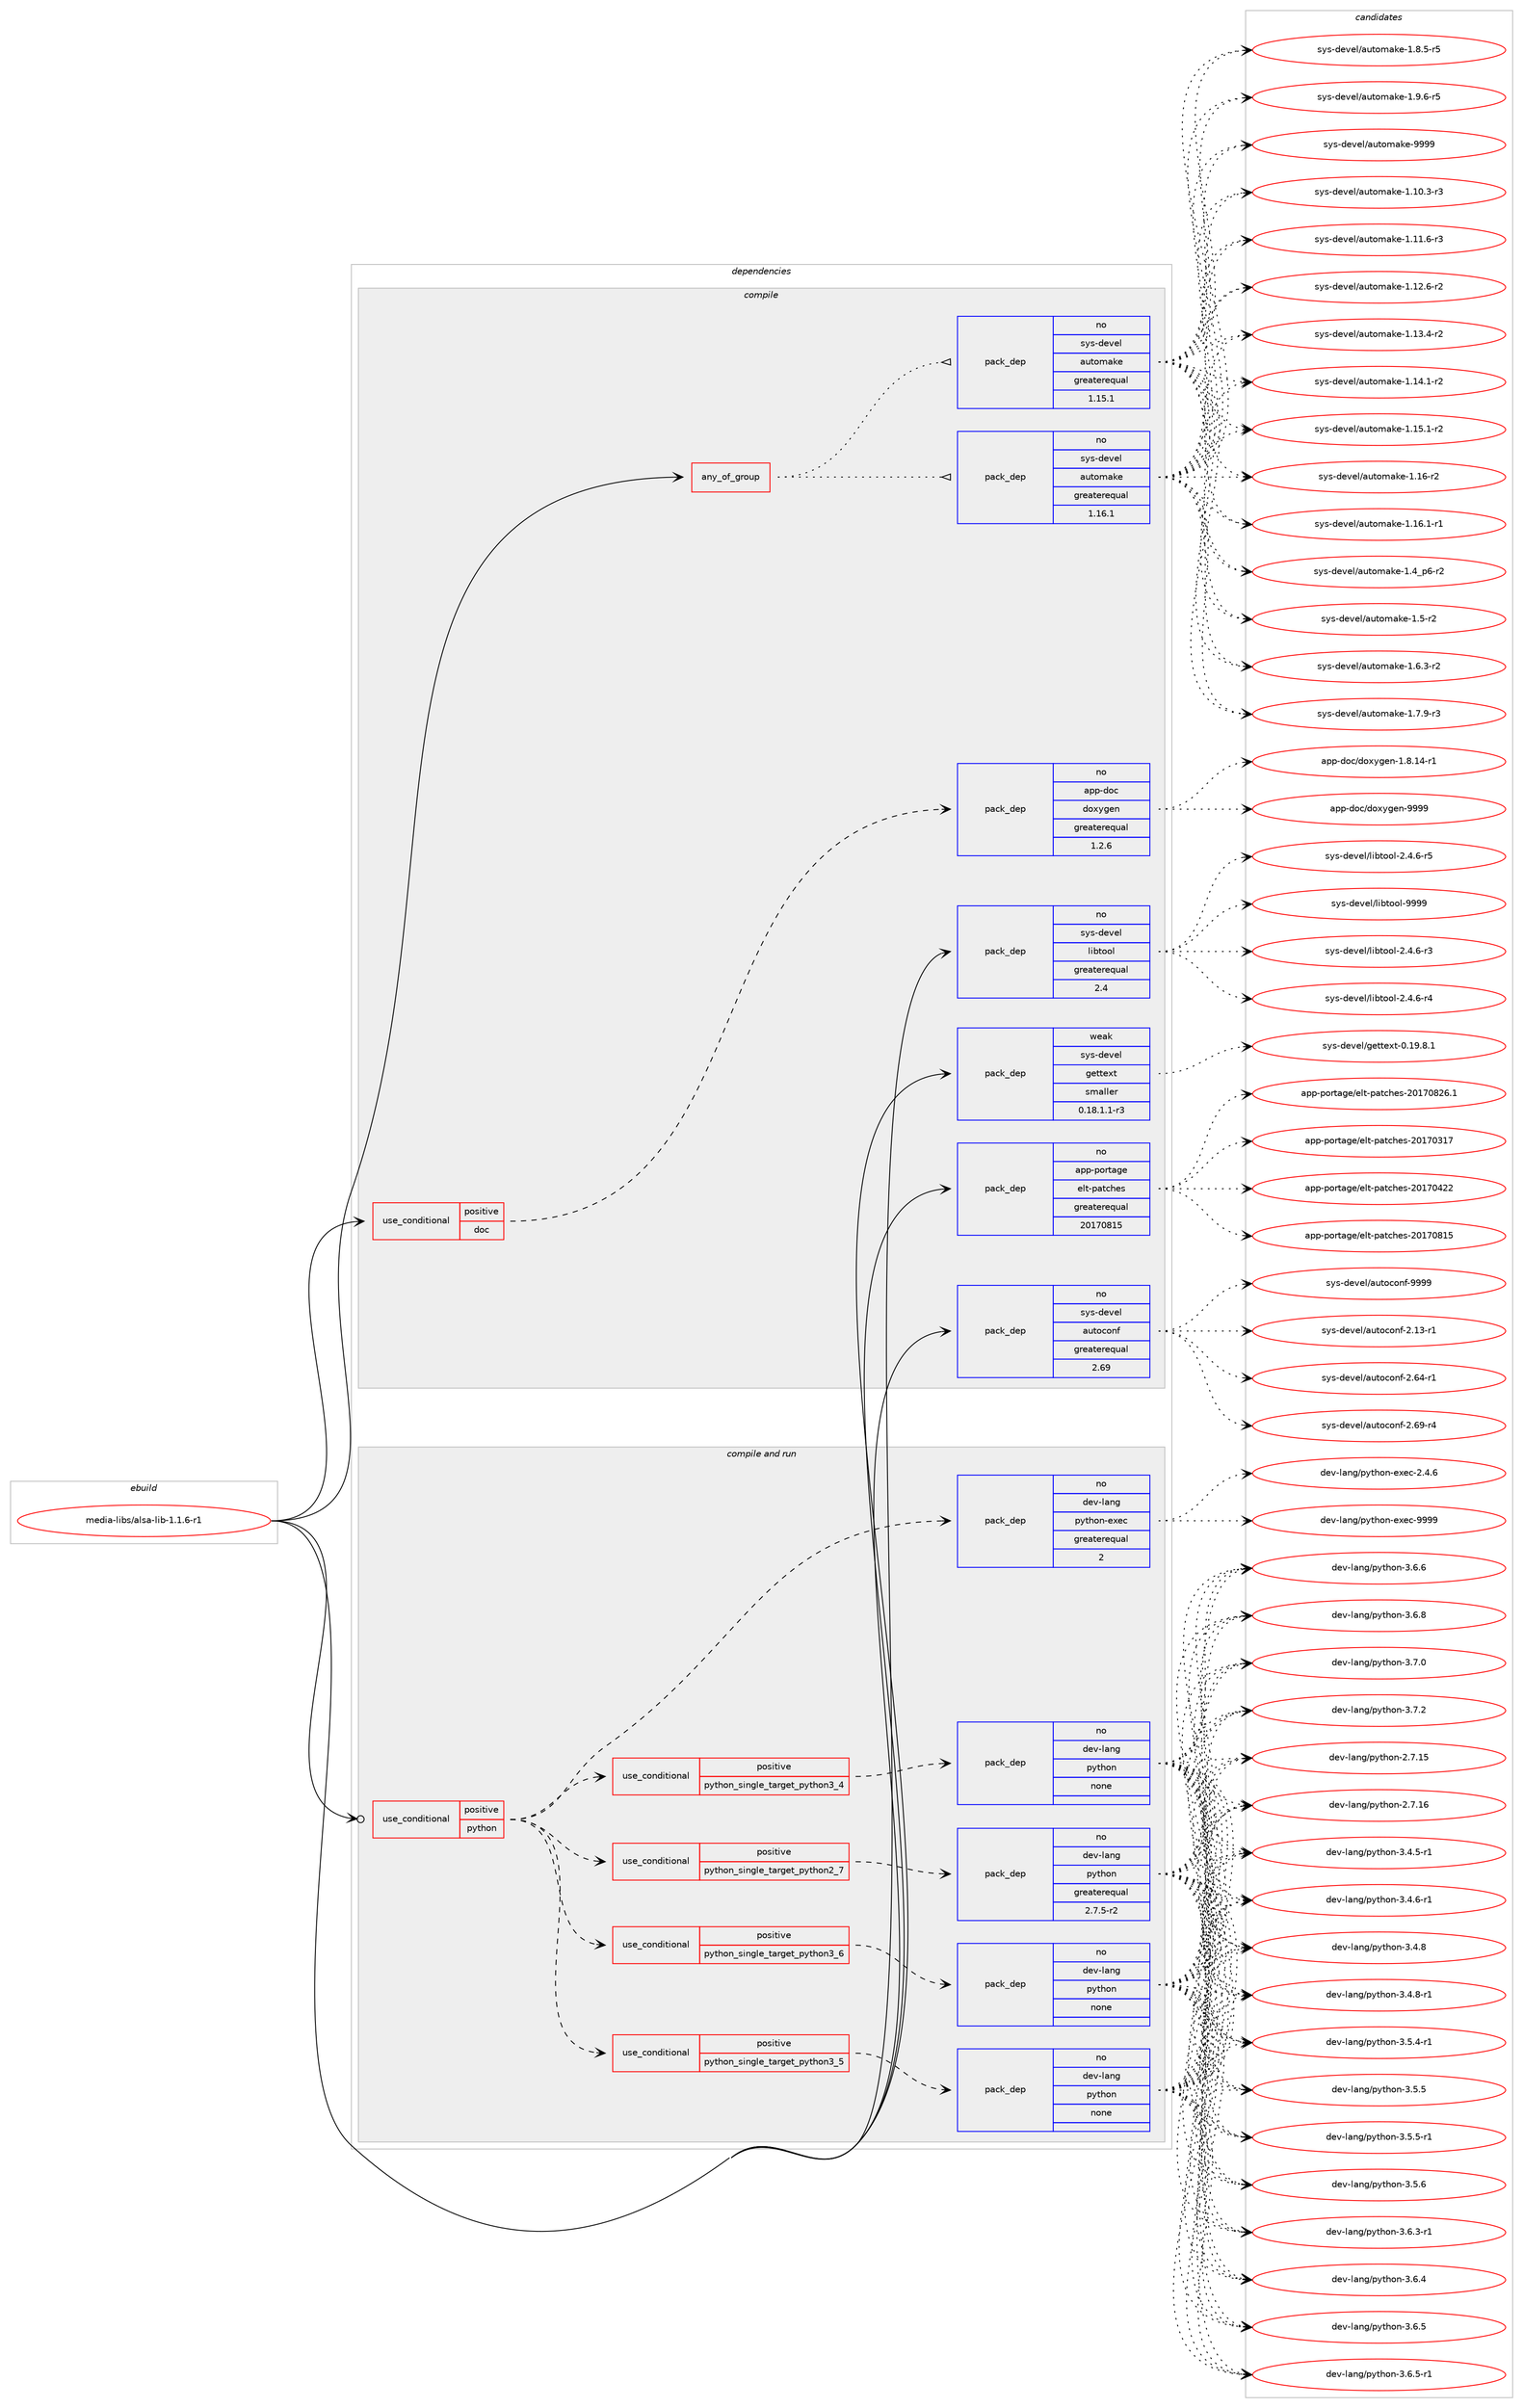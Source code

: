 digraph prolog {

# *************
# Graph options
# *************

newrank=true;
concentrate=true;
compound=true;
graph [rankdir=LR,fontname=Helvetica,fontsize=10,ranksep=1.5];#, ranksep=2.5, nodesep=0.2];
edge  [arrowhead=vee];
node  [fontname=Helvetica,fontsize=10];

# **********
# The ebuild
# **********

subgraph cluster_leftcol {
color=gray;
rank=same;
label=<<i>ebuild</i>>;
id [label="media-libs/alsa-lib-1.1.6-r1", color=red, width=4, href="../media-libs/alsa-lib-1.1.6-r1.svg"];
}

# ****************
# The dependencies
# ****************

subgraph cluster_midcol {
color=gray;
label=<<i>dependencies</i>>;
subgraph cluster_compile {
fillcolor="#eeeeee";
style=filled;
label=<<i>compile</i>>;
subgraph any24962 {
dependency1608796 [label=<<TABLE BORDER="0" CELLBORDER="1" CELLSPACING="0" CELLPADDING="4"><TR><TD CELLPADDING="10">any_of_group</TD></TR></TABLE>>, shape=none, color=red];subgraph pack1149674 {
dependency1608797 [label=<<TABLE BORDER="0" CELLBORDER="1" CELLSPACING="0" CELLPADDING="4" WIDTH="220"><TR><TD ROWSPAN="6" CELLPADDING="30">pack_dep</TD></TR><TR><TD WIDTH="110">no</TD></TR><TR><TD>sys-devel</TD></TR><TR><TD>automake</TD></TR><TR><TD>greaterequal</TD></TR><TR><TD>1.16.1</TD></TR></TABLE>>, shape=none, color=blue];
}
dependency1608796:e -> dependency1608797:w [weight=20,style="dotted",arrowhead="oinv"];
subgraph pack1149675 {
dependency1608798 [label=<<TABLE BORDER="0" CELLBORDER="1" CELLSPACING="0" CELLPADDING="4" WIDTH="220"><TR><TD ROWSPAN="6" CELLPADDING="30">pack_dep</TD></TR><TR><TD WIDTH="110">no</TD></TR><TR><TD>sys-devel</TD></TR><TR><TD>automake</TD></TR><TR><TD>greaterequal</TD></TR><TR><TD>1.15.1</TD></TR></TABLE>>, shape=none, color=blue];
}
dependency1608796:e -> dependency1608798:w [weight=20,style="dotted",arrowhead="oinv"];
}
id:e -> dependency1608796:w [weight=20,style="solid",arrowhead="vee"];
subgraph cond433469 {
dependency1608799 [label=<<TABLE BORDER="0" CELLBORDER="1" CELLSPACING="0" CELLPADDING="4"><TR><TD ROWSPAN="3" CELLPADDING="10">use_conditional</TD></TR><TR><TD>positive</TD></TR><TR><TD>doc</TD></TR></TABLE>>, shape=none, color=red];
subgraph pack1149676 {
dependency1608800 [label=<<TABLE BORDER="0" CELLBORDER="1" CELLSPACING="0" CELLPADDING="4" WIDTH="220"><TR><TD ROWSPAN="6" CELLPADDING="30">pack_dep</TD></TR><TR><TD WIDTH="110">no</TD></TR><TR><TD>app-doc</TD></TR><TR><TD>doxygen</TD></TR><TR><TD>greaterequal</TD></TR><TR><TD>1.2.6</TD></TR></TABLE>>, shape=none, color=blue];
}
dependency1608799:e -> dependency1608800:w [weight=20,style="dashed",arrowhead="vee"];
}
id:e -> dependency1608799:w [weight=20,style="solid",arrowhead="vee"];
subgraph pack1149677 {
dependency1608801 [label=<<TABLE BORDER="0" CELLBORDER="1" CELLSPACING="0" CELLPADDING="4" WIDTH="220"><TR><TD ROWSPAN="6" CELLPADDING="30">pack_dep</TD></TR><TR><TD WIDTH="110">no</TD></TR><TR><TD>app-portage</TD></TR><TR><TD>elt-patches</TD></TR><TR><TD>greaterequal</TD></TR><TR><TD>20170815</TD></TR></TABLE>>, shape=none, color=blue];
}
id:e -> dependency1608801:w [weight=20,style="solid",arrowhead="vee"];
subgraph pack1149678 {
dependency1608802 [label=<<TABLE BORDER="0" CELLBORDER="1" CELLSPACING="0" CELLPADDING="4" WIDTH="220"><TR><TD ROWSPAN="6" CELLPADDING="30">pack_dep</TD></TR><TR><TD WIDTH="110">no</TD></TR><TR><TD>sys-devel</TD></TR><TR><TD>autoconf</TD></TR><TR><TD>greaterequal</TD></TR><TR><TD>2.69</TD></TR></TABLE>>, shape=none, color=blue];
}
id:e -> dependency1608802:w [weight=20,style="solid",arrowhead="vee"];
subgraph pack1149679 {
dependency1608803 [label=<<TABLE BORDER="0" CELLBORDER="1" CELLSPACING="0" CELLPADDING="4" WIDTH="220"><TR><TD ROWSPAN="6" CELLPADDING="30">pack_dep</TD></TR><TR><TD WIDTH="110">no</TD></TR><TR><TD>sys-devel</TD></TR><TR><TD>libtool</TD></TR><TR><TD>greaterequal</TD></TR><TR><TD>2.4</TD></TR></TABLE>>, shape=none, color=blue];
}
id:e -> dependency1608803:w [weight=20,style="solid",arrowhead="vee"];
subgraph pack1149680 {
dependency1608804 [label=<<TABLE BORDER="0" CELLBORDER="1" CELLSPACING="0" CELLPADDING="4" WIDTH="220"><TR><TD ROWSPAN="6" CELLPADDING="30">pack_dep</TD></TR><TR><TD WIDTH="110">weak</TD></TR><TR><TD>sys-devel</TD></TR><TR><TD>gettext</TD></TR><TR><TD>smaller</TD></TR><TR><TD>0.18.1.1-r3</TD></TR></TABLE>>, shape=none, color=blue];
}
id:e -> dependency1608804:w [weight=20,style="solid",arrowhead="vee"];
}
subgraph cluster_compileandrun {
fillcolor="#eeeeee";
style=filled;
label=<<i>compile and run</i>>;
subgraph cond433470 {
dependency1608805 [label=<<TABLE BORDER="0" CELLBORDER="1" CELLSPACING="0" CELLPADDING="4"><TR><TD ROWSPAN="3" CELLPADDING="10">use_conditional</TD></TR><TR><TD>positive</TD></TR><TR><TD>python</TD></TR></TABLE>>, shape=none, color=red];
subgraph cond433471 {
dependency1608806 [label=<<TABLE BORDER="0" CELLBORDER="1" CELLSPACING="0" CELLPADDING="4"><TR><TD ROWSPAN="3" CELLPADDING="10">use_conditional</TD></TR><TR><TD>positive</TD></TR><TR><TD>python_single_target_python2_7</TD></TR></TABLE>>, shape=none, color=red];
subgraph pack1149681 {
dependency1608807 [label=<<TABLE BORDER="0" CELLBORDER="1" CELLSPACING="0" CELLPADDING="4" WIDTH="220"><TR><TD ROWSPAN="6" CELLPADDING="30">pack_dep</TD></TR><TR><TD WIDTH="110">no</TD></TR><TR><TD>dev-lang</TD></TR><TR><TD>python</TD></TR><TR><TD>greaterequal</TD></TR><TR><TD>2.7.5-r2</TD></TR></TABLE>>, shape=none, color=blue];
}
dependency1608806:e -> dependency1608807:w [weight=20,style="dashed",arrowhead="vee"];
}
dependency1608805:e -> dependency1608806:w [weight=20,style="dashed",arrowhead="vee"];
subgraph cond433472 {
dependency1608808 [label=<<TABLE BORDER="0" CELLBORDER="1" CELLSPACING="0" CELLPADDING="4"><TR><TD ROWSPAN="3" CELLPADDING="10">use_conditional</TD></TR><TR><TD>positive</TD></TR><TR><TD>python_single_target_python3_4</TD></TR></TABLE>>, shape=none, color=red];
subgraph pack1149682 {
dependency1608809 [label=<<TABLE BORDER="0" CELLBORDER="1" CELLSPACING="0" CELLPADDING="4" WIDTH="220"><TR><TD ROWSPAN="6" CELLPADDING="30">pack_dep</TD></TR><TR><TD WIDTH="110">no</TD></TR><TR><TD>dev-lang</TD></TR><TR><TD>python</TD></TR><TR><TD>none</TD></TR><TR><TD></TD></TR></TABLE>>, shape=none, color=blue];
}
dependency1608808:e -> dependency1608809:w [weight=20,style="dashed",arrowhead="vee"];
}
dependency1608805:e -> dependency1608808:w [weight=20,style="dashed",arrowhead="vee"];
subgraph cond433473 {
dependency1608810 [label=<<TABLE BORDER="0" CELLBORDER="1" CELLSPACING="0" CELLPADDING="4"><TR><TD ROWSPAN="3" CELLPADDING="10">use_conditional</TD></TR><TR><TD>positive</TD></TR><TR><TD>python_single_target_python3_5</TD></TR></TABLE>>, shape=none, color=red];
subgraph pack1149683 {
dependency1608811 [label=<<TABLE BORDER="0" CELLBORDER="1" CELLSPACING="0" CELLPADDING="4" WIDTH="220"><TR><TD ROWSPAN="6" CELLPADDING="30">pack_dep</TD></TR><TR><TD WIDTH="110">no</TD></TR><TR><TD>dev-lang</TD></TR><TR><TD>python</TD></TR><TR><TD>none</TD></TR><TR><TD></TD></TR></TABLE>>, shape=none, color=blue];
}
dependency1608810:e -> dependency1608811:w [weight=20,style="dashed",arrowhead="vee"];
}
dependency1608805:e -> dependency1608810:w [weight=20,style="dashed",arrowhead="vee"];
subgraph cond433474 {
dependency1608812 [label=<<TABLE BORDER="0" CELLBORDER="1" CELLSPACING="0" CELLPADDING="4"><TR><TD ROWSPAN="3" CELLPADDING="10">use_conditional</TD></TR><TR><TD>positive</TD></TR><TR><TD>python_single_target_python3_6</TD></TR></TABLE>>, shape=none, color=red];
subgraph pack1149684 {
dependency1608813 [label=<<TABLE BORDER="0" CELLBORDER="1" CELLSPACING="0" CELLPADDING="4" WIDTH="220"><TR><TD ROWSPAN="6" CELLPADDING="30">pack_dep</TD></TR><TR><TD WIDTH="110">no</TD></TR><TR><TD>dev-lang</TD></TR><TR><TD>python</TD></TR><TR><TD>none</TD></TR><TR><TD></TD></TR></TABLE>>, shape=none, color=blue];
}
dependency1608812:e -> dependency1608813:w [weight=20,style="dashed",arrowhead="vee"];
}
dependency1608805:e -> dependency1608812:w [weight=20,style="dashed",arrowhead="vee"];
subgraph pack1149685 {
dependency1608814 [label=<<TABLE BORDER="0" CELLBORDER="1" CELLSPACING="0" CELLPADDING="4" WIDTH="220"><TR><TD ROWSPAN="6" CELLPADDING="30">pack_dep</TD></TR><TR><TD WIDTH="110">no</TD></TR><TR><TD>dev-lang</TD></TR><TR><TD>python-exec</TD></TR><TR><TD>greaterequal</TD></TR><TR><TD>2</TD></TR></TABLE>>, shape=none, color=blue];
}
dependency1608805:e -> dependency1608814:w [weight=20,style="dashed",arrowhead="vee"];
}
id:e -> dependency1608805:w [weight=20,style="solid",arrowhead="odotvee"];
}
subgraph cluster_run {
fillcolor="#eeeeee";
style=filled;
label=<<i>run</i>>;
}
}

# **************
# The candidates
# **************

subgraph cluster_choices {
rank=same;
color=gray;
label=<<i>candidates</i>>;

subgraph choice1149674 {
color=black;
nodesep=1;
choice11512111545100101118101108479711711611110997107101454946494846514511451 [label="sys-devel/automake-1.10.3-r3", color=red, width=4,href="../sys-devel/automake-1.10.3-r3.svg"];
choice11512111545100101118101108479711711611110997107101454946494946544511451 [label="sys-devel/automake-1.11.6-r3", color=red, width=4,href="../sys-devel/automake-1.11.6-r3.svg"];
choice11512111545100101118101108479711711611110997107101454946495046544511450 [label="sys-devel/automake-1.12.6-r2", color=red, width=4,href="../sys-devel/automake-1.12.6-r2.svg"];
choice11512111545100101118101108479711711611110997107101454946495146524511450 [label="sys-devel/automake-1.13.4-r2", color=red, width=4,href="../sys-devel/automake-1.13.4-r2.svg"];
choice11512111545100101118101108479711711611110997107101454946495246494511450 [label="sys-devel/automake-1.14.1-r2", color=red, width=4,href="../sys-devel/automake-1.14.1-r2.svg"];
choice11512111545100101118101108479711711611110997107101454946495346494511450 [label="sys-devel/automake-1.15.1-r2", color=red, width=4,href="../sys-devel/automake-1.15.1-r2.svg"];
choice1151211154510010111810110847971171161111099710710145494649544511450 [label="sys-devel/automake-1.16-r2", color=red, width=4,href="../sys-devel/automake-1.16-r2.svg"];
choice11512111545100101118101108479711711611110997107101454946495446494511449 [label="sys-devel/automake-1.16.1-r1", color=red, width=4,href="../sys-devel/automake-1.16.1-r1.svg"];
choice115121115451001011181011084797117116111109971071014549465295112544511450 [label="sys-devel/automake-1.4_p6-r2", color=red, width=4,href="../sys-devel/automake-1.4_p6-r2.svg"];
choice11512111545100101118101108479711711611110997107101454946534511450 [label="sys-devel/automake-1.5-r2", color=red, width=4,href="../sys-devel/automake-1.5-r2.svg"];
choice115121115451001011181011084797117116111109971071014549465446514511450 [label="sys-devel/automake-1.6.3-r2", color=red, width=4,href="../sys-devel/automake-1.6.3-r2.svg"];
choice115121115451001011181011084797117116111109971071014549465546574511451 [label="sys-devel/automake-1.7.9-r3", color=red, width=4,href="../sys-devel/automake-1.7.9-r3.svg"];
choice115121115451001011181011084797117116111109971071014549465646534511453 [label="sys-devel/automake-1.8.5-r5", color=red, width=4,href="../sys-devel/automake-1.8.5-r5.svg"];
choice115121115451001011181011084797117116111109971071014549465746544511453 [label="sys-devel/automake-1.9.6-r5", color=red, width=4,href="../sys-devel/automake-1.9.6-r5.svg"];
choice115121115451001011181011084797117116111109971071014557575757 [label="sys-devel/automake-9999", color=red, width=4,href="../sys-devel/automake-9999.svg"];
dependency1608797:e -> choice11512111545100101118101108479711711611110997107101454946494846514511451:w [style=dotted,weight="100"];
dependency1608797:e -> choice11512111545100101118101108479711711611110997107101454946494946544511451:w [style=dotted,weight="100"];
dependency1608797:e -> choice11512111545100101118101108479711711611110997107101454946495046544511450:w [style=dotted,weight="100"];
dependency1608797:e -> choice11512111545100101118101108479711711611110997107101454946495146524511450:w [style=dotted,weight="100"];
dependency1608797:e -> choice11512111545100101118101108479711711611110997107101454946495246494511450:w [style=dotted,weight="100"];
dependency1608797:e -> choice11512111545100101118101108479711711611110997107101454946495346494511450:w [style=dotted,weight="100"];
dependency1608797:e -> choice1151211154510010111810110847971171161111099710710145494649544511450:w [style=dotted,weight="100"];
dependency1608797:e -> choice11512111545100101118101108479711711611110997107101454946495446494511449:w [style=dotted,weight="100"];
dependency1608797:e -> choice115121115451001011181011084797117116111109971071014549465295112544511450:w [style=dotted,weight="100"];
dependency1608797:e -> choice11512111545100101118101108479711711611110997107101454946534511450:w [style=dotted,weight="100"];
dependency1608797:e -> choice115121115451001011181011084797117116111109971071014549465446514511450:w [style=dotted,weight="100"];
dependency1608797:e -> choice115121115451001011181011084797117116111109971071014549465546574511451:w [style=dotted,weight="100"];
dependency1608797:e -> choice115121115451001011181011084797117116111109971071014549465646534511453:w [style=dotted,weight="100"];
dependency1608797:e -> choice115121115451001011181011084797117116111109971071014549465746544511453:w [style=dotted,weight="100"];
dependency1608797:e -> choice115121115451001011181011084797117116111109971071014557575757:w [style=dotted,weight="100"];
}
subgraph choice1149675 {
color=black;
nodesep=1;
choice11512111545100101118101108479711711611110997107101454946494846514511451 [label="sys-devel/automake-1.10.3-r3", color=red, width=4,href="../sys-devel/automake-1.10.3-r3.svg"];
choice11512111545100101118101108479711711611110997107101454946494946544511451 [label="sys-devel/automake-1.11.6-r3", color=red, width=4,href="../sys-devel/automake-1.11.6-r3.svg"];
choice11512111545100101118101108479711711611110997107101454946495046544511450 [label="sys-devel/automake-1.12.6-r2", color=red, width=4,href="../sys-devel/automake-1.12.6-r2.svg"];
choice11512111545100101118101108479711711611110997107101454946495146524511450 [label="sys-devel/automake-1.13.4-r2", color=red, width=4,href="../sys-devel/automake-1.13.4-r2.svg"];
choice11512111545100101118101108479711711611110997107101454946495246494511450 [label="sys-devel/automake-1.14.1-r2", color=red, width=4,href="../sys-devel/automake-1.14.1-r2.svg"];
choice11512111545100101118101108479711711611110997107101454946495346494511450 [label="sys-devel/automake-1.15.1-r2", color=red, width=4,href="../sys-devel/automake-1.15.1-r2.svg"];
choice1151211154510010111810110847971171161111099710710145494649544511450 [label="sys-devel/automake-1.16-r2", color=red, width=4,href="../sys-devel/automake-1.16-r2.svg"];
choice11512111545100101118101108479711711611110997107101454946495446494511449 [label="sys-devel/automake-1.16.1-r1", color=red, width=4,href="../sys-devel/automake-1.16.1-r1.svg"];
choice115121115451001011181011084797117116111109971071014549465295112544511450 [label="sys-devel/automake-1.4_p6-r2", color=red, width=4,href="../sys-devel/automake-1.4_p6-r2.svg"];
choice11512111545100101118101108479711711611110997107101454946534511450 [label="sys-devel/automake-1.5-r2", color=red, width=4,href="../sys-devel/automake-1.5-r2.svg"];
choice115121115451001011181011084797117116111109971071014549465446514511450 [label="sys-devel/automake-1.6.3-r2", color=red, width=4,href="../sys-devel/automake-1.6.3-r2.svg"];
choice115121115451001011181011084797117116111109971071014549465546574511451 [label="sys-devel/automake-1.7.9-r3", color=red, width=4,href="../sys-devel/automake-1.7.9-r3.svg"];
choice115121115451001011181011084797117116111109971071014549465646534511453 [label="sys-devel/automake-1.8.5-r5", color=red, width=4,href="../sys-devel/automake-1.8.5-r5.svg"];
choice115121115451001011181011084797117116111109971071014549465746544511453 [label="sys-devel/automake-1.9.6-r5", color=red, width=4,href="../sys-devel/automake-1.9.6-r5.svg"];
choice115121115451001011181011084797117116111109971071014557575757 [label="sys-devel/automake-9999", color=red, width=4,href="../sys-devel/automake-9999.svg"];
dependency1608798:e -> choice11512111545100101118101108479711711611110997107101454946494846514511451:w [style=dotted,weight="100"];
dependency1608798:e -> choice11512111545100101118101108479711711611110997107101454946494946544511451:w [style=dotted,weight="100"];
dependency1608798:e -> choice11512111545100101118101108479711711611110997107101454946495046544511450:w [style=dotted,weight="100"];
dependency1608798:e -> choice11512111545100101118101108479711711611110997107101454946495146524511450:w [style=dotted,weight="100"];
dependency1608798:e -> choice11512111545100101118101108479711711611110997107101454946495246494511450:w [style=dotted,weight="100"];
dependency1608798:e -> choice11512111545100101118101108479711711611110997107101454946495346494511450:w [style=dotted,weight="100"];
dependency1608798:e -> choice1151211154510010111810110847971171161111099710710145494649544511450:w [style=dotted,weight="100"];
dependency1608798:e -> choice11512111545100101118101108479711711611110997107101454946495446494511449:w [style=dotted,weight="100"];
dependency1608798:e -> choice115121115451001011181011084797117116111109971071014549465295112544511450:w [style=dotted,weight="100"];
dependency1608798:e -> choice11512111545100101118101108479711711611110997107101454946534511450:w [style=dotted,weight="100"];
dependency1608798:e -> choice115121115451001011181011084797117116111109971071014549465446514511450:w [style=dotted,weight="100"];
dependency1608798:e -> choice115121115451001011181011084797117116111109971071014549465546574511451:w [style=dotted,weight="100"];
dependency1608798:e -> choice115121115451001011181011084797117116111109971071014549465646534511453:w [style=dotted,weight="100"];
dependency1608798:e -> choice115121115451001011181011084797117116111109971071014549465746544511453:w [style=dotted,weight="100"];
dependency1608798:e -> choice115121115451001011181011084797117116111109971071014557575757:w [style=dotted,weight="100"];
}
subgraph choice1149676 {
color=black;
nodesep=1;
choice97112112451001119947100111120121103101110454946564649524511449 [label="app-doc/doxygen-1.8.14-r1", color=red, width=4,href="../app-doc/doxygen-1.8.14-r1.svg"];
choice971121124510011199471001111201211031011104557575757 [label="app-doc/doxygen-9999", color=red, width=4,href="../app-doc/doxygen-9999.svg"];
dependency1608800:e -> choice97112112451001119947100111120121103101110454946564649524511449:w [style=dotted,weight="100"];
dependency1608800:e -> choice971121124510011199471001111201211031011104557575757:w [style=dotted,weight="100"];
}
subgraph choice1149677 {
color=black;
nodesep=1;
choice97112112451121111141169710310147101108116451129711699104101115455048495548514955 [label="app-portage/elt-patches-20170317", color=red, width=4,href="../app-portage/elt-patches-20170317.svg"];
choice97112112451121111141169710310147101108116451129711699104101115455048495548525050 [label="app-portage/elt-patches-20170422", color=red, width=4,href="../app-portage/elt-patches-20170422.svg"];
choice97112112451121111141169710310147101108116451129711699104101115455048495548564953 [label="app-portage/elt-patches-20170815", color=red, width=4,href="../app-portage/elt-patches-20170815.svg"];
choice971121124511211111411697103101471011081164511297116991041011154550484955485650544649 [label="app-portage/elt-patches-20170826.1", color=red, width=4,href="../app-portage/elt-patches-20170826.1.svg"];
dependency1608801:e -> choice97112112451121111141169710310147101108116451129711699104101115455048495548514955:w [style=dotted,weight="100"];
dependency1608801:e -> choice97112112451121111141169710310147101108116451129711699104101115455048495548525050:w [style=dotted,weight="100"];
dependency1608801:e -> choice97112112451121111141169710310147101108116451129711699104101115455048495548564953:w [style=dotted,weight="100"];
dependency1608801:e -> choice971121124511211111411697103101471011081164511297116991041011154550484955485650544649:w [style=dotted,weight="100"];
}
subgraph choice1149678 {
color=black;
nodesep=1;
choice1151211154510010111810110847971171161119911111010245504649514511449 [label="sys-devel/autoconf-2.13-r1", color=red, width=4,href="../sys-devel/autoconf-2.13-r1.svg"];
choice1151211154510010111810110847971171161119911111010245504654524511449 [label="sys-devel/autoconf-2.64-r1", color=red, width=4,href="../sys-devel/autoconf-2.64-r1.svg"];
choice1151211154510010111810110847971171161119911111010245504654574511452 [label="sys-devel/autoconf-2.69-r4", color=red, width=4,href="../sys-devel/autoconf-2.69-r4.svg"];
choice115121115451001011181011084797117116111991111101024557575757 [label="sys-devel/autoconf-9999", color=red, width=4,href="../sys-devel/autoconf-9999.svg"];
dependency1608802:e -> choice1151211154510010111810110847971171161119911111010245504649514511449:w [style=dotted,weight="100"];
dependency1608802:e -> choice1151211154510010111810110847971171161119911111010245504654524511449:w [style=dotted,weight="100"];
dependency1608802:e -> choice1151211154510010111810110847971171161119911111010245504654574511452:w [style=dotted,weight="100"];
dependency1608802:e -> choice115121115451001011181011084797117116111991111101024557575757:w [style=dotted,weight="100"];
}
subgraph choice1149679 {
color=black;
nodesep=1;
choice1151211154510010111810110847108105981161111111084550465246544511451 [label="sys-devel/libtool-2.4.6-r3", color=red, width=4,href="../sys-devel/libtool-2.4.6-r3.svg"];
choice1151211154510010111810110847108105981161111111084550465246544511452 [label="sys-devel/libtool-2.4.6-r4", color=red, width=4,href="../sys-devel/libtool-2.4.6-r4.svg"];
choice1151211154510010111810110847108105981161111111084550465246544511453 [label="sys-devel/libtool-2.4.6-r5", color=red, width=4,href="../sys-devel/libtool-2.4.6-r5.svg"];
choice1151211154510010111810110847108105981161111111084557575757 [label="sys-devel/libtool-9999", color=red, width=4,href="../sys-devel/libtool-9999.svg"];
dependency1608803:e -> choice1151211154510010111810110847108105981161111111084550465246544511451:w [style=dotted,weight="100"];
dependency1608803:e -> choice1151211154510010111810110847108105981161111111084550465246544511452:w [style=dotted,weight="100"];
dependency1608803:e -> choice1151211154510010111810110847108105981161111111084550465246544511453:w [style=dotted,weight="100"];
dependency1608803:e -> choice1151211154510010111810110847108105981161111111084557575757:w [style=dotted,weight="100"];
}
subgraph choice1149680 {
color=black;
nodesep=1;
choice1151211154510010111810110847103101116116101120116454846495746564649 [label="sys-devel/gettext-0.19.8.1", color=red, width=4,href="../sys-devel/gettext-0.19.8.1.svg"];
dependency1608804:e -> choice1151211154510010111810110847103101116116101120116454846495746564649:w [style=dotted,weight="100"];
}
subgraph choice1149681 {
color=black;
nodesep=1;
choice10010111845108971101034711212111610411111045504655464953 [label="dev-lang/python-2.7.15", color=red, width=4,href="../dev-lang/python-2.7.15.svg"];
choice10010111845108971101034711212111610411111045504655464954 [label="dev-lang/python-2.7.16", color=red, width=4,href="../dev-lang/python-2.7.16.svg"];
choice1001011184510897110103471121211161041111104551465246534511449 [label="dev-lang/python-3.4.5-r1", color=red, width=4,href="../dev-lang/python-3.4.5-r1.svg"];
choice1001011184510897110103471121211161041111104551465246544511449 [label="dev-lang/python-3.4.6-r1", color=red, width=4,href="../dev-lang/python-3.4.6-r1.svg"];
choice100101118451089711010347112121116104111110455146524656 [label="dev-lang/python-3.4.8", color=red, width=4,href="../dev-lang/python-3.4.8.svg"];
choice1001011184510897110103471121211161041111104551465246564511449 [label="dev-lang/python-3.4.8-r1", color=red, width=4,href="../dev-lang/python-3.4.8-r1.svg"];
choice1001011184510897110103471121211161041111104551465346524511449 [label="dev-lang/python-3.5.4-r1", color=red, width=4,href="../dev-lang/python-3.5.4-r1.svg"];
choice100101118451089711010347112121116104111110455146534653 [label="dev-lang/python-3.5.5", color=red, width=4,href="../dev-lang/python-3.5.5.svg"];
choice1001011184510897110103471121211161041111104551465346534511449 [label="dev-lang/python-3.5.5-r1", color=red, width=4,href="../dev-lang/python-3.5.5-r1.svg"];
choice100101118451089711010347112121116104111110455146534654 [label="dev-lang/python-3.5.6", color=red, width=4,href="../dev-lang/python-3.5.6.svg"];
choice1001011184510897110103471121211161041111104551465446514511449 [label="dev-lang/python-3.6.3-r1", color=red, width=4,href="../dev-lang/python-3.6.3-r1.svg"];
choice100101118451089711010347112121116104111110455146544652 [label="dev-lang/python-3.6.4", color=red, width=4,href="../dev-lang/python-3.6.4.svg"];
choice100101118451089711010347112121116104111110455146544653 [label="dev-lang/python-3.6.5", color=red, width=4,href="../dev-lang/python-3.6.5.svg"];
choice1001011184510897110103471121211161041111104551465446534511449 [label="dev-lang/python-3.6.5-r1", color=red, width=4,href="../dev-lang/python-3.6.5-r1.svg"];
choice100101118451089711010347112121116104111110455146544654 [label="dev-lang/python-3.6.6", color=red, width=4,href="../dev-lang/python-3.6.6.svg"];
choice100101118451089711010347112121116104111110455146544656 [label="dev-lang/python-3.6.8", color=red, width=4,href="../dev-lang/python-3.6.8.svg"];
choice100101118451089711010347112121116104111110455146554648 [label="dev-lang/python-3.7.0", color=red, width=4,href="../dev-lang/python-3.7.0.svg"];
choice100101118451089711010347112121116104111110455146554650 [label="dev-lang/python-3.7.2", color=red, width=4,href="../dev-lang/python-3.7.2.svg"];
dependency1608807:e -> choice10010111845108971101034711212111610411111045504655464953:w [style=dotted,weight="100"];
dependency1608807:e -> choice10010111845108971101034711212111610411111045504655464954:w [style=dotted,weight="100"];
dependency1608807:e -> choice1001011184510897110103471121211161041111104551465246534511449:w [style=dotted,weight="100"];
dependency1608807:e -> choice1001011184510897110103471121211161041111104551465246544511449:w [style=dotted,weight="100"];
dependency1608807:e -> choice100101118451089711010347112121116104111110455146524656:w [style=dotted,weight="100"];
dependency1608807:e -> choice1001011184510897110103471121211161041111104551465246564511449:w [style=dotted,weight="100"];
dependency1608807:e -> choice1001011184510897110103471121211161041111104551465346524511449:w [style=dotted,weight="100"];
dependency1608807:e -> choice100101118451089711010347112121116104111110455146534653:w [style=dotted,weight="100"];
dependency1608807:e -> choice1001011184510897110103471121211161041111104551465346534511449:w [style=dotted,weight="100"];
dependency1608807:e -> choice100101118451089711010347112121116104111110455146534654:w [style=dotted,weight="100"];
dependency1608807:e -> choice1001011184510897110103471121211161041111104551465446514511449:w [style=dotted,weight="100"];
dependency1608807:e -> choice100101118451089711010347112121116104111110455146544652:w [style=dotted,weight="100"];
dependency1608807:e -> choice100101118451089711010347112121116104111110455146544653:w [style=dotted,weight="100"];
dependency1608807:e -> choice1001011184510897110103471121211161041111104551465446534511449:w [style=dotted,weight="100"];
dependency1608807:e -> choice100101118451089711010347112121116104111110455146544654:w [style=dotted,weight="100"];
dependency1608807:e -> choice100101118451089711010347112121116104111110455146544656:w [style=dotted,weight="100"];
dependency1608807:e -> choice100101118451089711010347112121116104111110455146554648:w [style=dotted,weight="100"];
dependency1608807:e -> choice100101118451089711010347112121116104111110455146554650:w [style=dotted,weight="100"];
}
subgraph choice1149682 {
color=black;
nodesep=1;
choice10010111845108971101034711212111610411111045504655464953 [label="dev-lang/python-2.7.15", color=red, width=4,href="../dev-lang/python-2.7.15.svg"];
choice10010111845108971101034711212111610411111045504655464954 [label="dev-lang/python-2.7.16", color=red, width=4,href="../dev-lang/python-2.7.16.svg"];
choice1001011184510897110103471121211161041111104551465246534511449 [label="dev-lang/python-3.4.5-r1", color=red, width=4,href="../dev-lang/python-3.4.5-r1.svg"];
choice1001011184510897110103471121211161041111104551465246544511449 [label="dev-lang/python-3.4.6-r1", color=red, width=4,href="../dev-lang/python-3.4.6-r1.svg"];
choice100101118451089711010347112121116104111110455146524656 [label="dev-lang/python-3.4.8", color=red, width=4,href="../dev-lang/python-3.4.8.svg"];
choice1001011184510897110103471121211161041111104551465246564511449 [label="dev-lang/python-3.4.8-r1", color=red, width=4,href="../dev-lang/python-3.4.8-r1.svg"];
choice1001011184510897110103471121211161041111104551465346524511449 [label="dev-lang/python-3.5.4-r1", color=red, width=4,href="../dev-lang/python-3.5.4-r1.svg"];
choice100101118451089711010347112121116104111110455146534653 [label="dev-lang/python-3.5.5", color=red, width=4,href="../dev-lang/python-3.5.5.svg"];
choice1001011184510897110103471121211161041111104551465346534511449 [label="dev-lang/python-3.5.5-r1", color=red, width=4,href="../dev-lang/python-3.5.5-r1.svg"];
choice100101118451089711010347112121116104111110455146534654 [label="dev-lang/python-3.5.6", color=red, width=4,href="../dev-lang/python-3.5.6.svg"];
choice1001011184510897110103471121211161041111104551465446514511449 [label="dev-lang/python-3.6.3-r1", color=red, width=4,href="../dev-lang/python-3.6.3-r1.svg"];
choice100101118451089711010347112121116104111110455146544652 [label="dev-lang/python-3.6.4", color=red, width=4,href="../dev-lang/python-3.6.4.svg"];
choice100101118451089711010347112121116104111110455146544653 [label="dev-lang/python-3.6.5", color=red, width=4,href="../dev-lang/python-3.6.5.svg"];
choice1001011184510897110103471121211161041111104551465446534511449 [label="dev-lang/python-3.6.5-r1", color=red, width=4,href="../dev-lang/python-3.6.5-r1.svg"];
choice100101118451089711010347112121116104111110455146544654 [label="dev-lang/python-3.6.6", color=red, width=4,href="../dev-lang/python-3.6.6.svg"];
choice100101118451089711010347112121116104111110455146544656 [label="dev-lang/python-3.6.8", color=red, width=4,href="../dev-lang/python-3.6.8.svg"];
choice100101118451089711010347112121116104111110455146554648 [label="dev-lang/python-3.7.0", color=red, width=4,href="../dev-lang/python-3.7.0.svg"];
choice100101118451089711010347112121116104111110455146554650 [label="dev-lang/python-3.7.2", color=red, width=4,href="../dev-lang/python-3.7.2.svg"];
dependency1608809:e -> choice10010111845108971101034711212111610411111045504655464953:w [style=dotted,weight="100"];
dependency1608809:e -> choice10010111845108971101034711212111610411111045504655464954:w [style=dotted,weight="100"];
dependency1608809:e -> choice1001011184510897110103471121211161041111104551465246534511449:w [style=dotted,weight="100"];
dependency1608809:e -> choice1001011184510897110103471121211161041111104551465246544511449:w [style=dotted,weight="100"];
dependency1608809:e -> choice100101118451089711010347112121116104111110455146524656:w [style=dotted,weight="100"];
dependency1608809:e -> choice1001011184510897110103471121211161041111104551465246564511449:w [style=dotted,weight="100"];
dependency1608809:e -> choice1001011184510897110103471121211161041111104551465346524511449:w [style=dotted,weight="100"];
dependency1608809:e -> choice100101118451089711010347112121116104111110455146534653:w [style=dotted,weight="100"];
dependency1608809:e -> choice1001011184510897110103471121211161041111104551465346534511449:w [style=dotted,weight="100"];
dependency1608809:e -> choice100101118451089711010347112121116104111110455146534654:w [style=dotted,weight="100"];
dependency1608809:e -> choice1001011184510897110103471121211161041111104551465446514511449:w [style=dotted,weight="100"];
dependency1608809:e -> choice100101118451089711010347112121116104111110455146544652:w [style=dotted,weight="100"];
dependency1608809:e -> choice100101118451089711010347112121116104111110455146544653:w [style=dotted,weight="100"];
dependency1608809:e -> choice1001011184510897110103471121211161041111104551465446534511449:w [style=dotted,weight="100"];
dependency1608809:e -> choice100101118451089711010347112121116104111110455146544654:w [style=dotted,weight="100"];
dependency1608809:e -> choice100101118451089711010347112121116104111110455146544656:w [style=dotted,weight="100"];
dependency1608809:e -> choice100101118451089711010347112121116104111110455146554648:w [style=dotted,weight="100"];
dependency1608809:e -> choice100101118451089711010347112121116104111110455146554650:w [style=dotted,weight="100"];
}
subgraph choice1149683 {
color=black;
nodesep=1;
choice10010111845108971101034711212111610411111045504655464953 [label="dev-lang/python-2.7.15", color=red, width=4,href="../dev-lang/python-2.7.15.svg"];
choice10010111845108971101034711212111610411111045504655464954 [label="dev-lang/python-2.7.16", color=red, width=4,href="../dev-lang/python-2.7.16.svg"];
choice1001011184510897110103471121211161041111104551465246534511449 [label="dev-lang/python-3.4.5-r1", color=red, width=4,href="../dev-lang/python-3.4.5-r1.svg"];
choice1001011184510897110103471121211161041111104551465246544511449 [label="dev-lang/python-3.4.6-r1", color=red, width=4,href="../dev-lang/python-3.4.6-r1.svg"];
choice100101118451089711010347112121116104111110455146524656 [label="dev-lang/python-3.4.8", color=red, width=4,href="../dev-lang/python-3.4.8.svg"];
choice1001011184510897110103471121211161041111104551465246564511449 [label="dev-lang/python-3.4.8-r1", color=red, width=4,href="../dev-lang/python-3.4.8-r1.svg"];
choice1001011184510897110103471121211161041111104551465346524511449 [label="dev-lang/python-3.5.4-r1", color=red, width=4,href="../dev-lang/python-3.5.4-r1.svg"];
choice100101118451089711010347112121116104111110455146534653 [label="dev-lang/python-3.5.5", color=red, width=4,href="../dev-lang/python-3.5.5.svg"];
choice1001011184510897110103471121211161041111104551465346534511449 [label="dev-lang/python-3.5.5-r1", color=red, width=4,href="../dev-lang/python-3.5.5-r1.svg"];
choice100101118451089711010347112121116104111110455146534654 [label="dev-lang/python-3.5.6", color=red, width=4,href="../dev-lang/python-3.5.6.svg"];
choice1001011184510897110103471121211161041111104551465446514511449 [label="dev-lang/python-3.6.3-r1", color=red, width=4,href="../dev-lang/python-3.6.3-r1.svg"];
choice100101118451089711010347112121116104111110455146544652 [label="dev-lang/python-3.6.4", color=red, width=4,href="../dev-lang/python-3.6.4.svg"];
choice100101118451089711010347112121116104111110455146544653 [label="dev-lang/python-3.6.5", color=red, width=4,href="../dev-lang/python-3.6.5.svg"];
choice1001011184510897110103471121211161041111104551465446534511449 [label="dev-lang/python-3.6.5-r1", color=red, width=4,href="../dev-lang/python-3.6.5-r1.svg"];
choice100101118451089711010347112121116104111110455146544654 [label="dev-lang/python-3.6.6", color=red, width=4,href="../dev-lang/python-3.6.6.svg"];
choice100101118451089711010347112121116104111110455146544656 [label="dev-lang/python-3.6.8", color=red, width=4,href="../dev-lang/python-3.6.8.svg"];
choice100101118451089711010347112121116104111110455146554648 [label="dev-lang/python-3.7.0", color=red, width=4,href="../dev-lang/python-3.7.0.svg"];
choice100101118451089711010347112121116104111110455146554650 [label="dev-lang/python-3.7.2", color=red, width=4,href="../dev-lang/python-3.7.2.svg"];
dependency1608811:e -> choice10010111845108971101034711212111610411111045504655464953:w [style=dotted,weight="100"];
dependency1608811:e -> choice10010111845108971101034711212111610411111045504655464954:w [style=dotted,weight="100"];
dependency1608811:e -> choice1001011184510897110103471121211161041111104551465246534511449:w [style=dotted,weight="100"];
dependency1608811:e -> choice1001011184510897110103471121211161041111104551465246544511449:w [style=dotted,weight="100"];
dependency1608811:e -> choice100101118451089711010347112121116104111110455146524656:w [style=dotted,weight="100"];
dependency1608811:e -> choice1001011184510897110103471121211161041111104551465246564511449:w [style=dotted,weight="100"];
dependency1608811:e -> choice1001011184510897110103471121211161041111104551465346524511449:w [style=dotted,weight="100"];
dependency1608811:e -> choice100101118451089711010347112121116104111110455146534653:w [style=dotted,weight="100"];
dependency1608811:e -> choice1001011184510897110103471121211161041111104551465346534511449:w [style=dotted,weight="100"];
dependency1608811:e -> choice100101118451089711010347112121116104111110455146534654:w [style=dotted,weight="100"];
dependency1608811:e -> choice1001011184510897110103471121211161041111104551465446514511449:w [style=dotted,weight="100"];
dependency1608811:e -> choice100101118451089711010347112121116104111110455146544652:w [style=dotted,weight="100"];
dependency1608811:e -> choice100101118451089711010347112121116104111110455146544653:w [style=dotted,weight="100"];
dependency1608811:e -> choice1001011184510897110103471121211161041111104551465446534511449:w [style=dotted,weight="100"];
dependency1608811:e -> choice100101118451089711010347112121116104111110455146544654:w [style=dotted,weight="100"];
dependency1608811:e -> choice100101118451089711010347112121116104111110455146544656:w [style=dotted,weight="100"];
dependency1608811:e -> choice100101118451089711010347112121116104111110455146554648:w [style=dotted,weight="100"];
dependency1608811:e -> choice100101118451089711010347112121116104111110455146554650:w [style=dotted,weight="100"];
}
subgraph choice1149684 {
color=black;
nodesep=1;
choice10010111845108971101034711212111610411111045504655464953 [label="dev-lang/python-2.7.15", color=red, width=4,href="../dev-lang/python-2.7.15.svg"];
choice10010111845108971101034711212111610411111045504655464954 [label="dev-lang/python-2.7.16", color=red, width=4,href="../dev-lang/python-2.7.16.svg"];
choice1001011184510897110103471121211161041111104551465246534511449 [label="dev-lang/python-3.4.5-r1", color=red, width=4,href="../dev-lang/python-3.4.5-r1.svg"];
choice1001011184510897110103471121211161041111104551465246544511449 [label="dev-lang/python-3.4.6-r1", color=red, width=4,href="../dev-lang/python-3.4.6-r1.svg"];
choice100101118451089711010347112121116104111110455146524656 [label="dev-lang/python-3.4.8", color=red, width=4,href="../dev-lang/python-3.4.8.svg"];
choice1001011184510897110103471121211161041111104551465246564511449 [label="dev-lang/python-3.4.8-r1", color=red, width=4,href="../dev-lang/python-3.4.8-r1.svg"];
choice1001011184510897110103471121211161041111104551465346524511449 [label="dev-lang/python-3.5.4-r1", color=red, width=4,href="../dev-lang/python-3.5.4-r1.svg"];
choice100101118451089711010347112121116104111110455146534653 [label="dev-lang/python-3.5.5", color=red, width=4,href="../dev-lang/python-3.5.5.svg"];
choice1001011184510897110103471121211161041111104551465346534511449 [label="dev-lang/python-3.5.5-r1", color=red, width=4,href="../dev-lang/python-3.5.5-r1.svg"];
choice100101118451089711010347112121116104111110455146534654 [label="dev-lang/python-3.5.6", color=red, width=4,href="../dev-lang/python-3.5.6.svg"];
choice1001011184510897110103471121211161041111104551465446514511449 [label="dev-lang/python-3.6.3-r1", color=red, width=4,href="../dev-lang/python-3.6.3-r1.svg"];
choice100101118451089711010347112121116104111110455146544652 [label="dev-lang/python-3.6.4", color=red, width=4,href="../dev-lang/python-3.6.4.svg"];
choice100101118451089711010347112121116104111110455146544653 [label="dev-lang/python-3.6.5", color=red, width=4,href="../dev-lang/python-3.6.5.svg"];
choice1001011184510897110103471121211161041111104551465446534511449 [label="dev-lang/python-3.6.5-r1", color=red, width=4,href="../dev-lang/python-3.6.5-r1.svg"];
choice100101118451089711010347112121116104111110455146544654 [label="dev-lang/python-3.6.6", color=red, width=4,href="../dev-lang/python-3.6.6.svg"];
choice100101118451089711010347112121116104111110455146544656 [label="dev-lang/python-3.6.8", color=red, width=4,href="../dev-lang/python-3.6.8.svg"];
choice100101118451089711010347112121116104111110455146554648 [label="dev-lang/python-3.7.0", color=red, width=4,href="../dev-lang/python-3.7.0.svg"];
choice100101118451089711010347112121116104111110455146554650 [label="dev-lang/python-3.7.2", color=red, width=4,href="../dev-lang/python-3.7.2.svg"];
dependency1608813:e -> choice10010111845108971101034711212111610411111045504655464953:w [style=dotted,weight="100"];
dependency1608813:e -> choice10010111845108971101034711212111610411111045504655464954:w [style=dotted,weight="100"];
dependency1608813:e -> choice1001011184510897110103471121211161041111104551465246534511449:w [style=dotted,weight="100"];
dependency1608813:e -> choice1001011184510897110103471121211161041111104551465246544511449:w [style=dotted,weight="100"];
dependency1608813:e -> choice100101118451089711010347112121116104111110455146524656:w [style=dotted,weight="100"];
dependency1608813:e -> choice1001011184510897110103471121211161041111104551465246564511449:w [style=dotted,weight="100"];
dependency1608813:e -> choice1001011184510897110103471121211161041111104551465346524511449:w [style=dotted,weight="100"];
dependency1608813:e -> choice100101118451089711010347112121116104111110455146534653:w [style=dotted,weight="100"];
dependency1608813:e -> choice1001011184510897110103471121211161041111104551465346534511449:w [style=dotted,weight="100"];
dependency1608813:e -> choice100101118451089711010347112121116104111110455146534654:w [style=dotted,weight="100"];
dependency1608813:e -> choice1001011184510897110103471121211161041111104551465446514511449:w [style=dotted,weight="100"];
dependency1608813:e -> choice100101118451089711010347112121116104111110455146544652:w [style=dotted,weight="100"];
dependency1608813:e -> choice100101118451089711010347112121116104111110455146544653:w [style=dotted,weight="100"];
dependency1608813:e -> choice1001011184510897110103471121211161041111104551465446534511449:w [style=dotted,weight="100"];
dependency1608813:e -> choice100101118451089711010347112121116104111110455146544654:w [style=dotted,weight="100"];
dependency1608813:e -> choice100101118451089711010347112121116104111110455146544656:w [style=dotted,weight="100"];
dependency1608813:e -> choice100101118451089711010347112121116104111110455146554648:w [style=dotted,weight="100"];
dependency1608813:e -> choice100101118451089711010347112121116104111110455146554650:w [style=dotted,weight="100"];
}
subgraph choice1149685 {
color=black;
nodesep=1;
choice1001011184510897110103471121211161041111104510112010199455046524654 [label="dev-lang/python-exec-2.4.6", color=red, width=4,href="../dev-lang/python-exec-2.4.6.svg"];
choice10010111845108971101034711212111610411111045101120101994557575757 [label="dev-lang/python-exec-9999", color=red, width=4,href="../dev-lang/python-exec-9999.svg"];
dependency1608814:e -> choice1001011184510897110103471121211161041111104510112010199455046524654:w [style=dotted,weight="100"];
dependency1608814:e -> choice10010111845108971101034711212111610411111045101120101994557575757:w [style=dotted,weight="100"];
}
}

}
